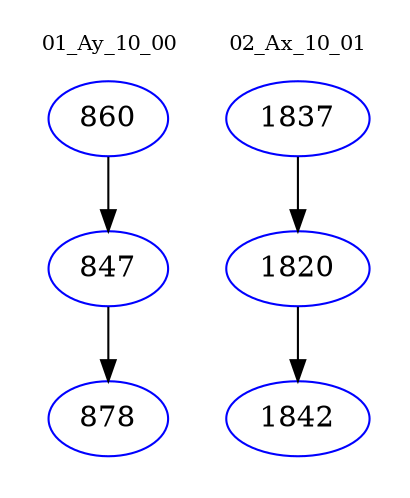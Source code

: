 digraph{
subgraph cluster_0 {
color = white
label = "01_Ay_10_00";
fontsize=10;
T0_860 [label="860", color="blue"]
T0_860 -> T0_847 [color="black"]
T0_847 [label="847", color="blue"]
T0_847 -> T0_878 [color="black"]
T0_878 [label="878", color="blue"]
}
subgraph cluster_1 {
color = white
label = "02_Ax_10_01";
fontsize=10;
T1_1837 [label="1837", color="blue"]
T1_1837 -> T1_1820 [color="black"]
T1_1820 [label="1820", color="blue"]
T1_1820 -> T1_1842 [color="black"]
T1_1842 [label="1842", color="blue"]
}
}

